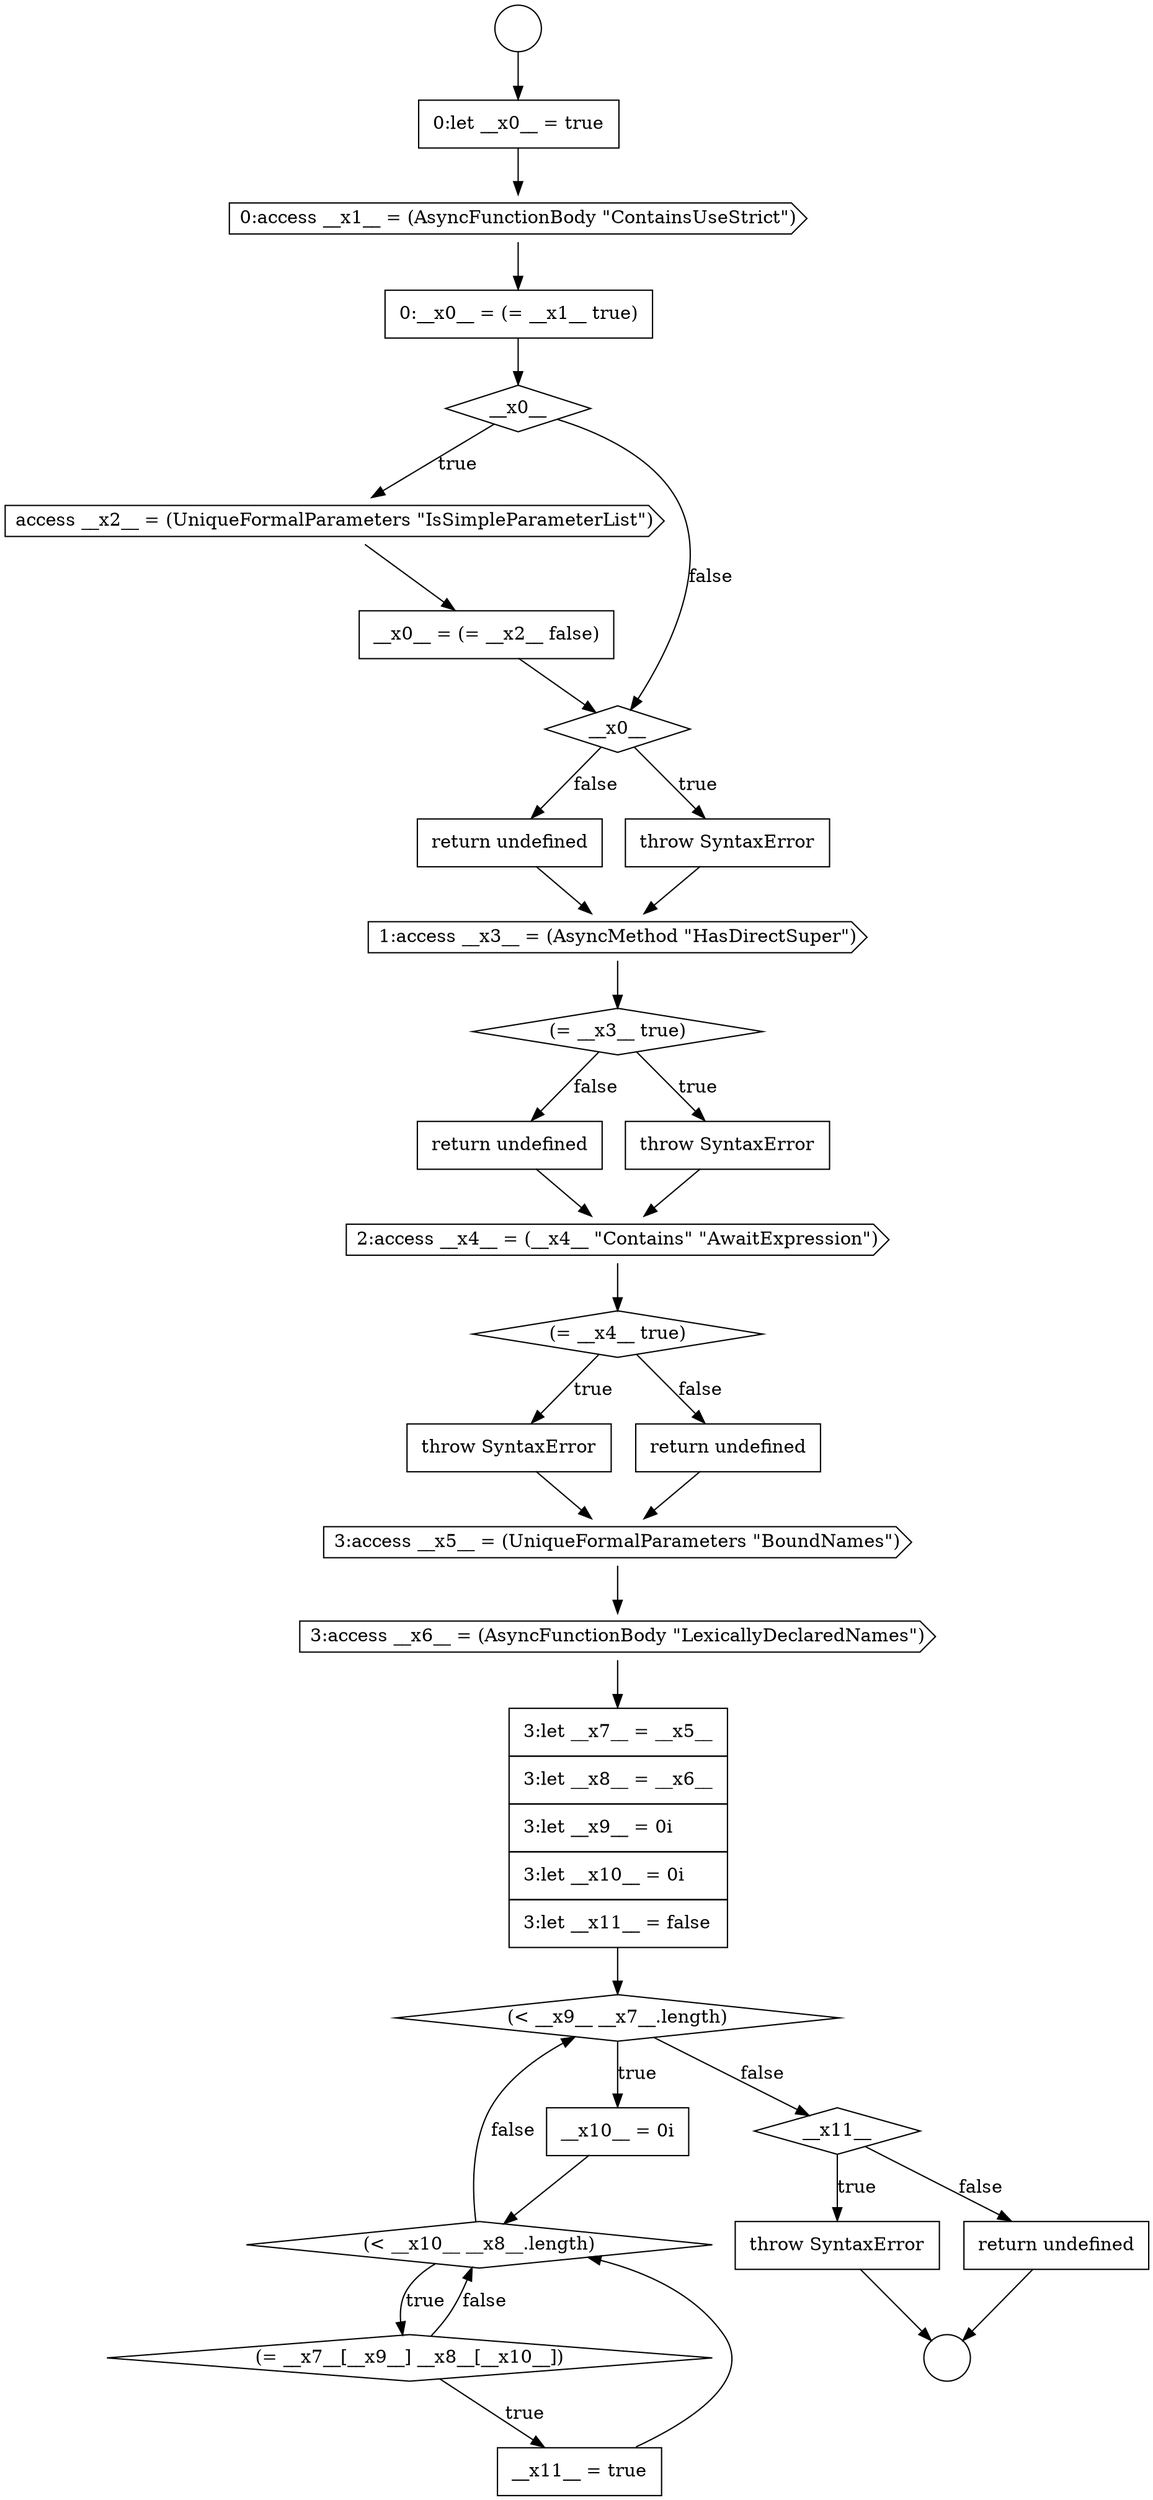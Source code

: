 digraph {
  node20049 [shape=cds, label=<<font color="black">access __x2__ = (UniqueFormalParameters &quot;IsSimpleParameterList&quot;)</font>> color="black" fillcolor="white" style=filled]
  node20053 [shape=none, margin=0, label=<<font color="black">
    <table border="0" cellborder="1" cellspacing="0" cellpadding="10">
      <tr><td align="left">return undefined</td></tr>
    </table>
  </font>> color="black" fillcolor="white" style=filled]
  node20057 [shape=none, margin=0, label=<<font color="black">
    <table border="0" cellborder="1" cellspacing="0" cellpadding="10">
      <tr><td align="left">return undefined</td></tr>
    </table>
  </font>> color="black" fillcolor="white" style=filled]
  node20052 [shape=none, margin=0, label=<<font color="black">
    <table border="0" cellborder="1" cellspacing="0" cellpadding="10">
      <tr><td align="left">throw SyntaxError</td></tr>
    </table>
  </font>> color="black" fillcolor="white" style=filled]
  node20064 [shape=none, margin=0, label=<<font color="black">
    <table border="0" cellborder="1" cellspacing="0" cellpadding="10">
      <tr><td align="left">3:let __x7__ = __x5__</td></tr>
      <tr><td align="left">3:let __x8__ = __x6__</td></tr>
      <tr><td align="left">3:let __x9__ = 0i</td></tr>
      <tr><td align="left">3:let __x10__ = 0i</td></tr>
      <tr><td align="left">3:let __x11__ = false</td></tr>
    </table>
  </font>> color="black" fillcolor="white" style=filled]
  node20060 [shape=none, margin=0, label=<<font color="black">
    <table border="0" cellborder="1" cellspacing="0" cellpadding="10">
      <tr><td align="left">throw SyntaxError</td></tr>
    </table>
  </font>> color="black" fillcolor="white" style=filled]
  node20051 [shape=diamond, label=<<font color="black">__x0__</font>> color="black" fillcolor="white" style=filled]
  node20048 [shape=diamond, label=<<font color="black">__x0__</font>> color="black" fillcolor="white" style=filled]
  node20055 [shape=diamond, label=<<font color="black">(= __x3__ true)</font>> color="black" fillcolor="white" style=filled]
  node20044 [shape=circle label=" " color="black" fillcolor="white" style=filled]
  node20062 [shape=cds, label=<<font color="black">3:access __x5__ = (UniqueFormalParameters &quot;BoundNames&quot;)</font>> color="black" fillcolor="white" style=filled]
  node20067 [shape=diamond, label=<<font color="black">(&lt; __x10__ __x8__.length)</font>> color="black" fillcolor="white" style=filled]
  node20045 [shape=none, margin=0, label=<<font color="black">
    <table border="0" cellborder="1" cellspacing="0" cellpadding="10">
      <tr><td align="left">0:let __x0__ = true</td></tr>
    </table>
  </font>> color="black" fillcolor="white" style=filled]
  node20054 [shape=cds, label=<<font color="black">1:access __x3__ = (AsyncMethod &quot;HasDirectSuper&quot;)</font>> color="black" fillcolor="white" style=filled]
  node20058 [shape=cds, label=<<font color="black">2:access __x4__ = (__x4__ &quot;Contains&quot; &quot;AwaitExpression&quot;)</font>> color="black" fillcolor="white" style=filled]
  node20071 [shape=none, margin=0, label=<<font color="black">
    <table border="0" cellborder="1" cellspacing="0" cellpadding="10">
      <tr><td align="left">throw SyntaxError</td></tr>
    </table>
  </font>> color="black" fillcolor="white" style=filled]
  node20056 [shape=none, margin=0, label=<<font color="black">
    <table border="0" cellborder="1" cellspacing="0" cellpadding="10">
      <tr><td align="left">throw SyntaxError</td></tr>
    </table>
  </font>> color="black" fillcolor="white" style=filled]
  node20046 [shape=cds, label=<<font color="black">0:access __x1__ = (AsyncFunctionBody &quot;ContainsUseStrict&quot;)</font>> color="black" fillcolor="white" style=filled]
  node20063 [shape=cds, label=<<font color="black">3:access __x6__ = (AsyncFunctionBody &quot;LexicallyDeclaredNames&quot;)</font>> color="black" fillcolor="white" style=filled]
  node20066 [shape=none, margin=0, label=<<font color="black">
    <table border="0" cellborder="1" cellspacing="0" cellpadding="10">
      <tr><td align="left">__x10__ = 0i</td></tr>
    </table>
  </font>> color="black" fillcolor="white" style=filled]
  node20070 [shape=diamond, label=<<font color="black">__x11__</font>> color="black" fillcolor="white" style=filled]
  node20059 [shape=diamond, label=<<font color="black">(= __x4__ true)</font>> color="black" fillcolor="white" style=filled]
  node20047 [shape=none, margin=0, label=<<font color="black">
    <table border="0" cellborder="1" cellspacing="0" cellpadding="10">
      <tr><td align="left">0:__x0__ = (= __x1__ true)</td></tr>
    </table>
  </font>> color="black" fillcolor="white" style=filled]
  node20065 [shape=diamond, label=<<font color="black">(&lt; __x9__ __x7__.length)</font>> color="black" fillcolor="white" style=filled]
  node20069 [shape=none, margin=0, label=<<font color="black">
    <table border="0" cellborder="1" cellspacing="0" cellpadding="10">
      <tr><td align="left">__x11__ = true</td></tr>
    </table>
  </font>> color="black" fillcolor="white" style=filled]
  node20043 [shape=circle label=" " color="black" fillcolor="white" style=filled]
  node20068 [shape=diamond, label=<<font color="black">(= __x7__[__x9__] __x8__[__x10__])</font>> color="black" fillcolor="white" style=filled]
  node20061 [shape=none, margin=0, label=<<font color="black">
    <table border="0" cellborder="1" cellspacing="0" cellpadding="10">
      <tr><td align="left">return undefined</td></tr>
    </table>
  </font>> color="black" fillcolor="white" style=filled]
  node20050 [shape=none, margin=0, label=<<font color="black">
    <table border="0" cellborder="1" cellspacing="0" cellpadding="10">
      <tr><td align="left">__x0__ = (= __x2__ false)</td></tr>
    </table>
  </font>> color="black" fillcolor="white" style=filled]
  node20072 [shape=none, margin=0, label=<<font color="black">
    <table border="0" cellborder="1" cellspacing="0" cellpadding="10">
      <tr><td align="left">return undefined</td></tr>
    </table>
  </font>> color="black" fillcolor="white" style=filled]
  node20056 -> node20058 [ color="black"]
  node20049 -> node20050 [ color="black"]
  node20055 -> node20056 [label=<<font color="black">true</font>> color="black"]
  node20055 -> node20057 [label=<<font color="black">false</font>> color="black"]
  node20069 -> node20067 [ color="black"]
  node20051 -> node20052 [label=<<font color="black">true</font>> color="black"]
  node20051 -> node20053 [label=<<font color="black">false</font>> color="black"]
  node20059 -> node20060 [label=<<font color="black">true</font>> color="black"]
  node20059 -> node20061 [label=<<font color="black">false</font>> color="black"]
  node20064 -> node20065 [ color="black"]
  node20052 -> node20054 [ color="black"]
  node20065 -> node20066 [label=<<font color="black">true</font>> color="black"]
  node20065 -> node20070 [label=<<font color="black">false</font>> color="black"]
  node20046 -> node20047 [ color="black"]
  node20048 -> node20049 [label=<<font color="black">true</font>> color="black"]
  node20048 -> node20051 [label=<<font color="black">false</font>> color="black"]
  node20072 -> node20044 [ color="black"]
  node20060 -> node20062 [ color="black"]
  node20054 -> node20055 [ color="black"]
  node20043 -> node20045 [ color="black"]
  node20071 -> node20044 [ color="black"]
  node20062 -> node20063 [ color="black"]
  node20045 -> node20046 [ color="black"]
  node20068 -> node20069 [label=<<font color="black">true</font>> color="black"]
  node20068 -> node20067 [label=<<font color="black">false</font>> color="black"]
  node20050 -> node20051 [ color="black"]
  node20057 -> node20058 [ color="black"]
  node20053 -> node20054 [ color="black"]
  node20047 -> node20048 [ color="black"]
  node20066 -> node20067 [ color="black"]
  node20058 -> node20059 [ color="black"]
  node20070 -> node20071 [label=<<font color="black">true</font>> color="black"]
  node20070 -> node20072 [label=<<font color="black">false</font>> color="black"]
  node20061 -> node20062 [ color="black"]
  node20063 -> node20064 [ color="black"]
  node20067 -> node20068 [label=<<font color="black">true</font>> color="black"]
  node20067 -> node20065 [label=<<font color="black">false</font>> color="black"]
}
